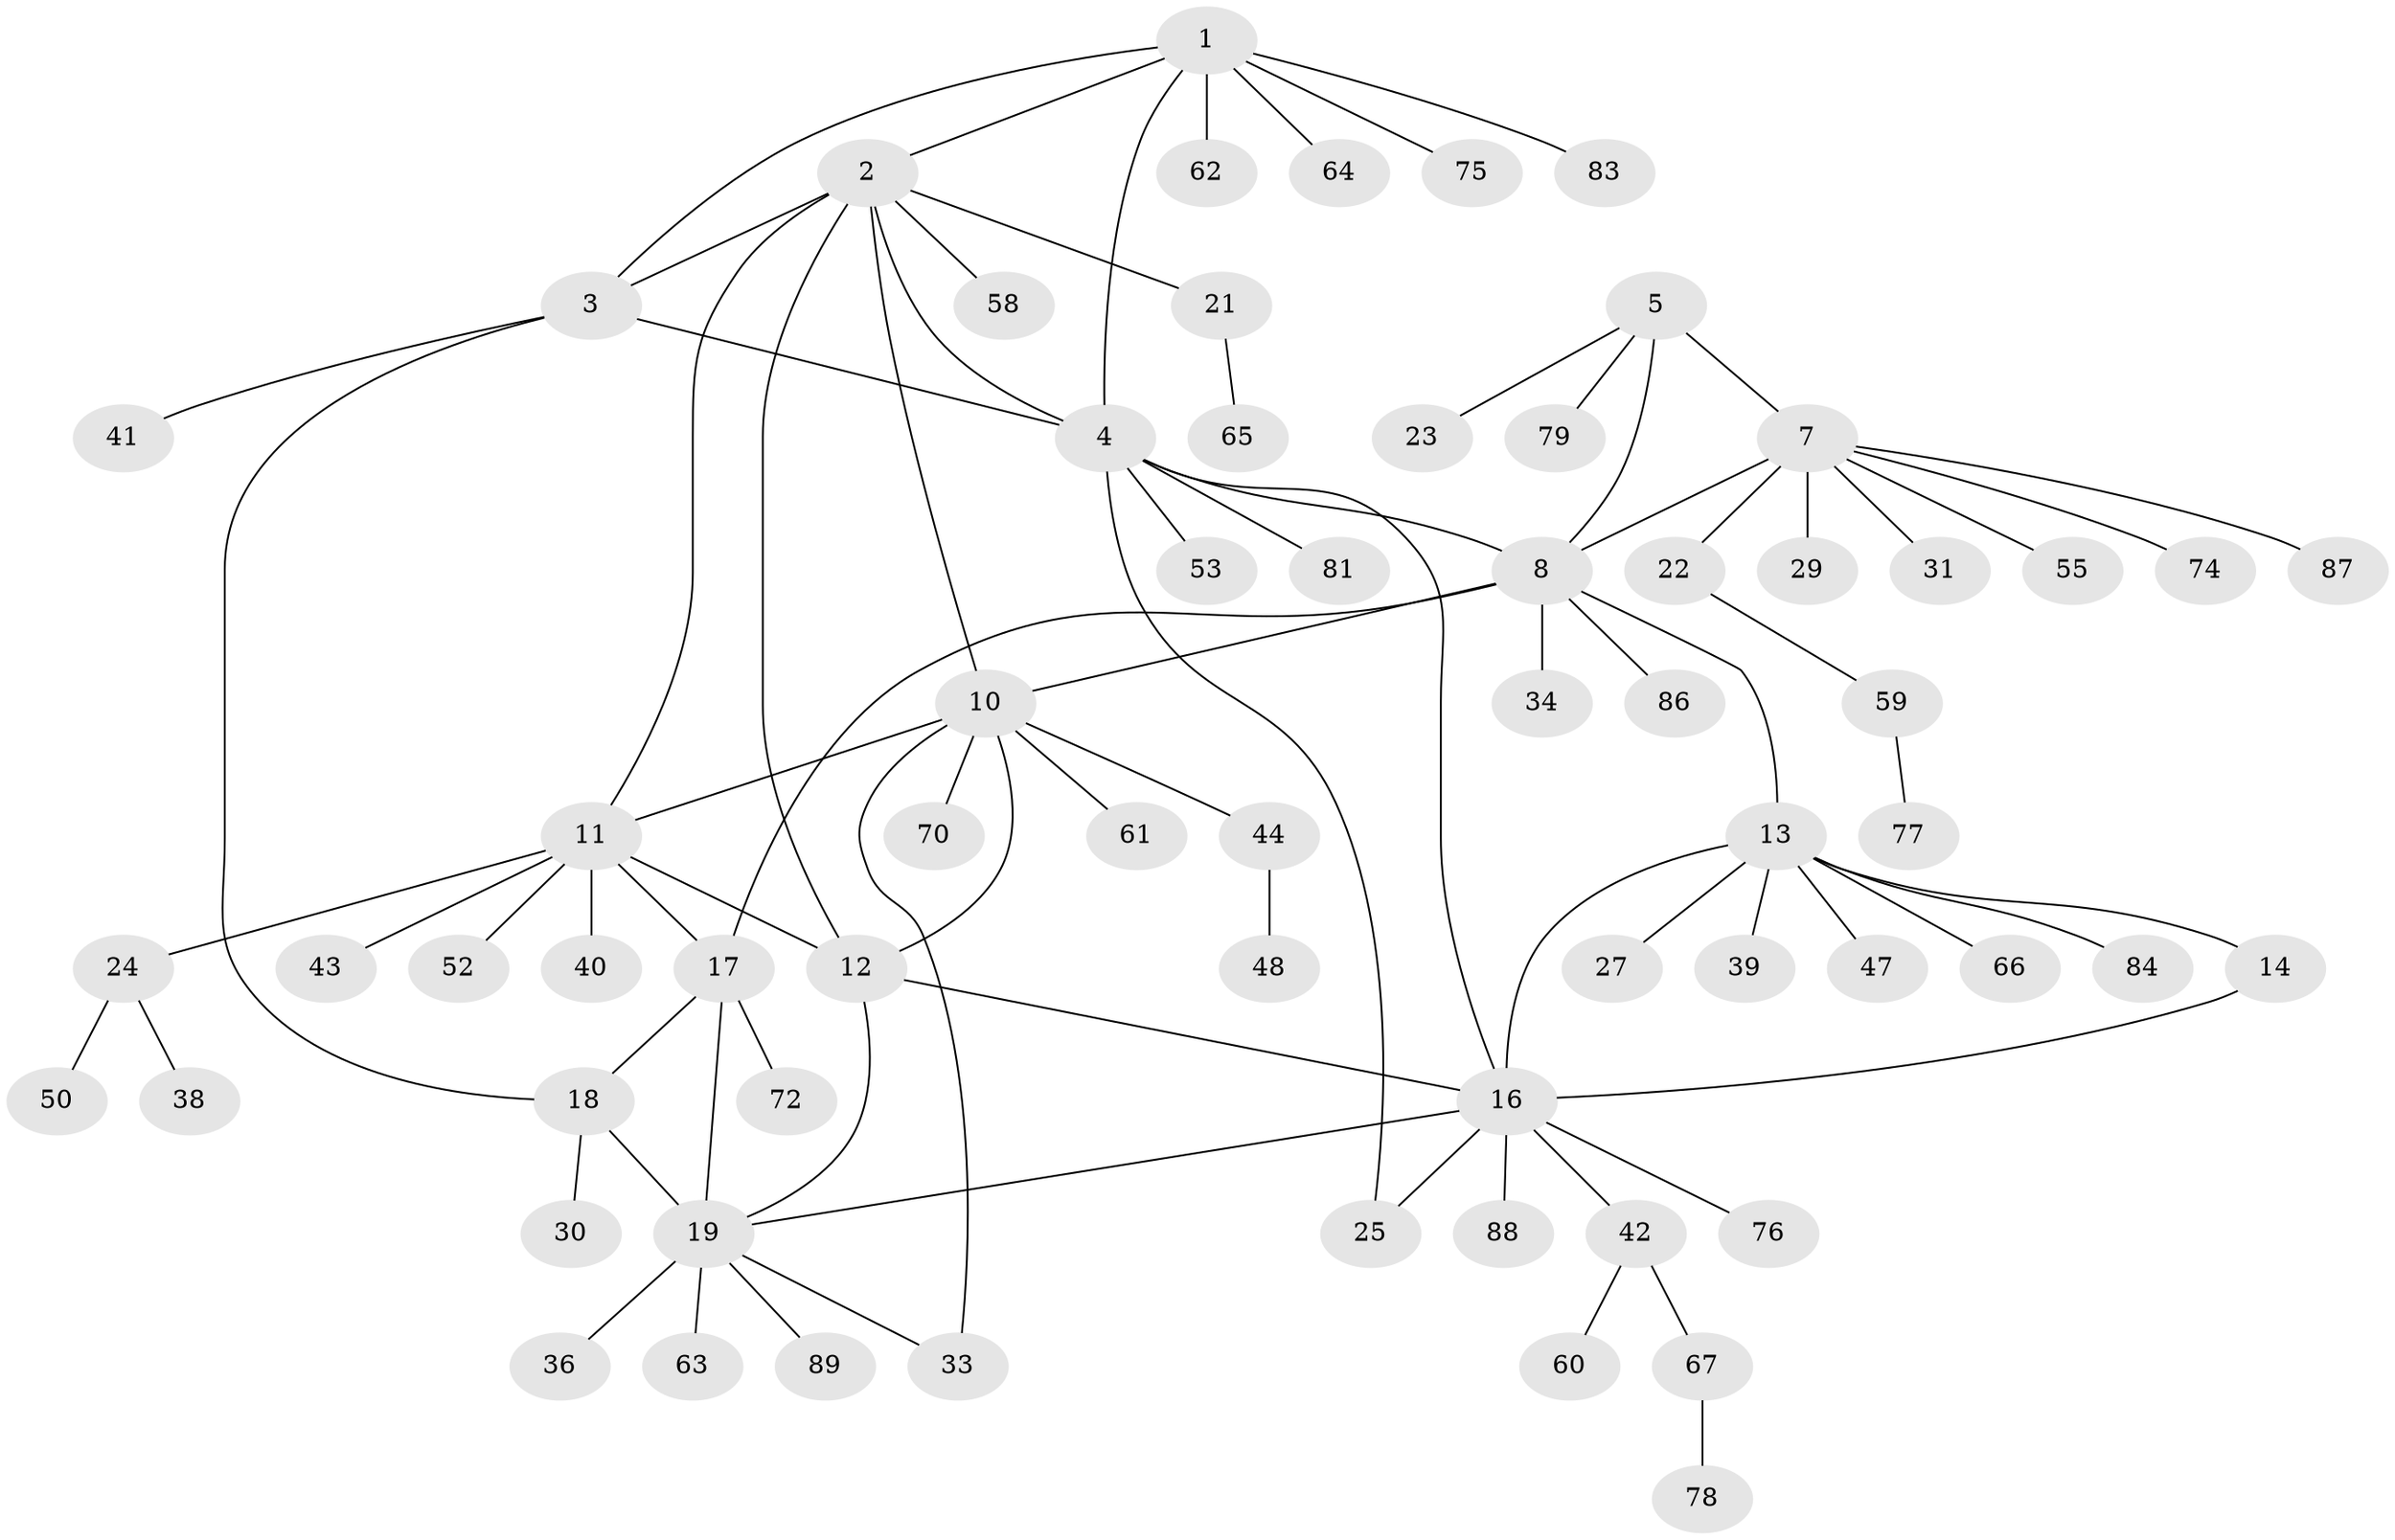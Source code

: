 // original degree distribution, {8: 0.044444444444444446, 6: 0.022222222222222223, 5: 0.044444444444444446, 3: 0.1111111111111111, 10: 0.022222222222222223, 4: 0.044444444444444446, 7: 0.011111111111111112, 9: 0.011111111111111112, 11: 0.011111111111111112, 1: 0.5888888888888889, 2: 0.08888888888888889}
// Generated by graph-tools (version 1.1) at 2025/11/02/27/25 16:11:31]
// undirected, 66 vertices, 83 edges
graph export_dot {
graph [start="1"]
  node [color=gray90,style=filled];
  1 [super="+51"];
  2 [super="+9"];
  3;
  4 [super="+73"];
  5 [super="+6"];
  7 [super="+82"];
  8 [super="+32"];
  10 [super="+45"];
  11 [super="+35"];
  12 [super="+90"];
  13 [super="+15"];
  14;
  16 [super="+37"];
  17 [super="+20"];
  18 [super="+49"];
  19 [super="+26"];
  21 [super="+54"];
  22 [super="+71"];
  23;
  24 [super="+28"];
  25;
  27;
  29;
  30;
  31 [super="+56"];
  33 [super="+85"];
  34 [super="+57"];
  36;
  38;
  39;
  40;
  41;
  42 [super="+80"];
  43;
  44 [super="+46"];
  47;
  48;
  50;
  52;
  53;
  55;
  58;
  59 [super="+68"];
  60;
  61;
  62;
  63;
  64 [super="+69"];
  65;
  66;
  67;
  70;
  72;
  74;
  75;
  76;
  77;
  78;
  79;
  81;
  83;
  84;
  86;
  87;
  88;
  89;
  1 -- 2;
  1 -- 3;
  1 -- 4;
  1 -- 62;
  1 -- 64;
  1 -- 75;
  1 -- 83;
  2 -- 3;
  2 -- 4;
  2 -- 21;
  2 -- 58;
  2 -- 11;
  2 -- 10;
  2 -- 12;
  3 -- 4;
  3 -- 18;
  3 -- 41;
  4 -- 8;
  4 -- 16;
  4 -- 53;
  4 -- 81;
  4 -- 25;
  5 -- 7 [weight=2];
  5 -- 8 [weight=2];
  5 -- 23;
  5 -- 79;
  7 -- 8;
  7 -- 22;
  7 -- 29;
  7 -- 31;
  7 -- 55;
  7 -- 74;
  7 -- 87;
  8 -- 10;
  8 -- 17;
  8 -- 34;
  8 -- 86;
  8 -- 13;
  10 -- 11;
  10 -- 12;
  10 -- 44;
  10 -- 61;
  10 -- 33;
  10 -- 70;
  11 -- 12;
  11 -- 24;
  11 -- 40;
  11 -- 43;
  11 -- 52;
  11 -- 17;
  12 -- 16;
  12 -- 19;
  13 -- 14 [weight=2];
  13 -- 16 [weight=2];
  13 -- 27;
  13 -- 66;
  13 -- 39;
  13 -- 47;
  13 -- 84;
  14 -- 16;
  16 -- 19;
  16 -- 25;
  16 -- 42;
  16 -- 76;
  16 -- 88;
  17 -- 18 [weight=2];
  17 -- 19 [weight=2];
  17 -- 72;
  18 -- 19;
  18 -- 30;
  19 -- 33;
  19 -- 36;
  19 -- 89;
  19 -- 63;
  21 -- 65;
  22 -- 59;
  24 -- 50;
  24 -- 38;
  42 -- 60;
  42 -- 67;
  44 -- 48;
  59 -- 77;
  67 -- 78;
}
